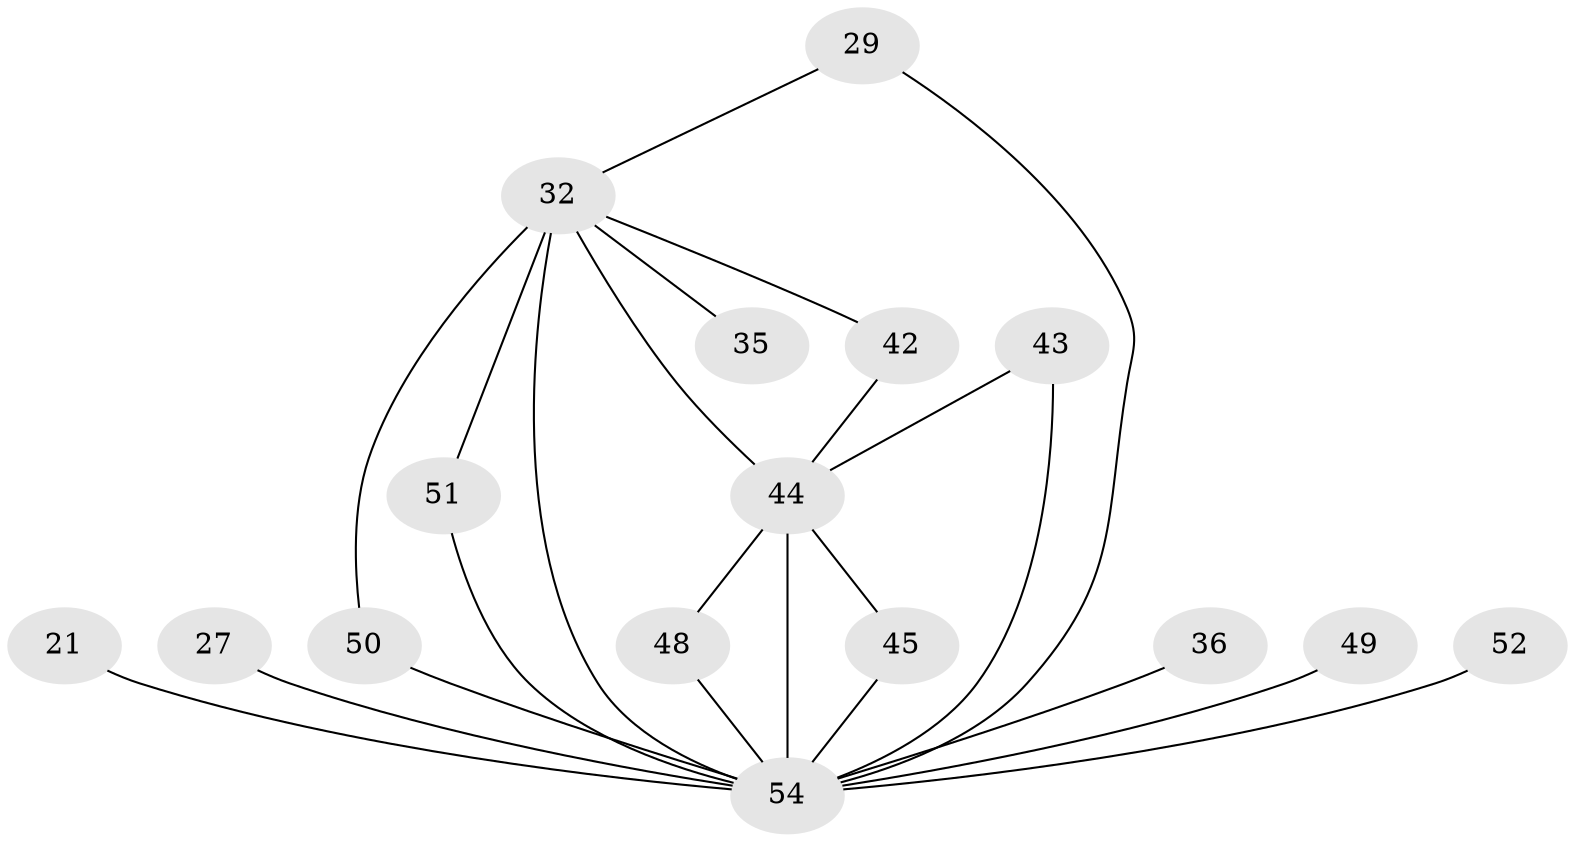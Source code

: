 // original degree distribution, {12: 0.037037037037037035, 20: 0.018518518518518517, 18: 0.037037037037037035, 16: 0.018518518518518517, 19: 0.018518518518518517, 13: 0.018518518518518517, 11: 0.018518518518518517, 15: 0.018518518518518517, 3: 0.2037037037037037, 7: 0.018518518518518517, 4: 0.07407407407407407, 2: 0.5185185185185185}
// Generated by graph-tools (version 1.1) at 2025/47/03/04/25 21:47:22]
// undirected, 16 vertices, 23 edges
graph export_dot {
graph [start="1"]
  node [color=gray90,style=filled];
  21;
  27;
  29;
  32 [super="+31+8"];
  35;
  36;
  42 [super="+13"];
  43;
  44 [super="+17+19+7+39+9"];
  45;
  48;
  49;
  50 [super="+34+47"];
  51 [super="+46"];
  52;
  54 [super="+41+53+16"];
  21 -- 54 [weight=2];
  27 -- 54 [weight=2];
  29 -- 54;
  29 -- 32;
  32 -- 54 [weight=14];
  32 -- 35 [weight=2];
  32 -- 42;
  32 -- 44 [weight=11];
  32 -- 50 [weight=4];
  32 -- 51 [weight=2];
  36 -- 54;
  42 -- 44 [weight=2];
  43 -- 44;
  43 -- 54;
  44 -- 48;
  44 -- 54 [weight=28];
  44 -- 45;
  45 -- 54;
  48 -- 54;
  49 -- 54 [weight=2];
  50 -- 54 [weight=5];
  51 -- 54 [weight=2];
  52 -- 54 [weight=2];
}
